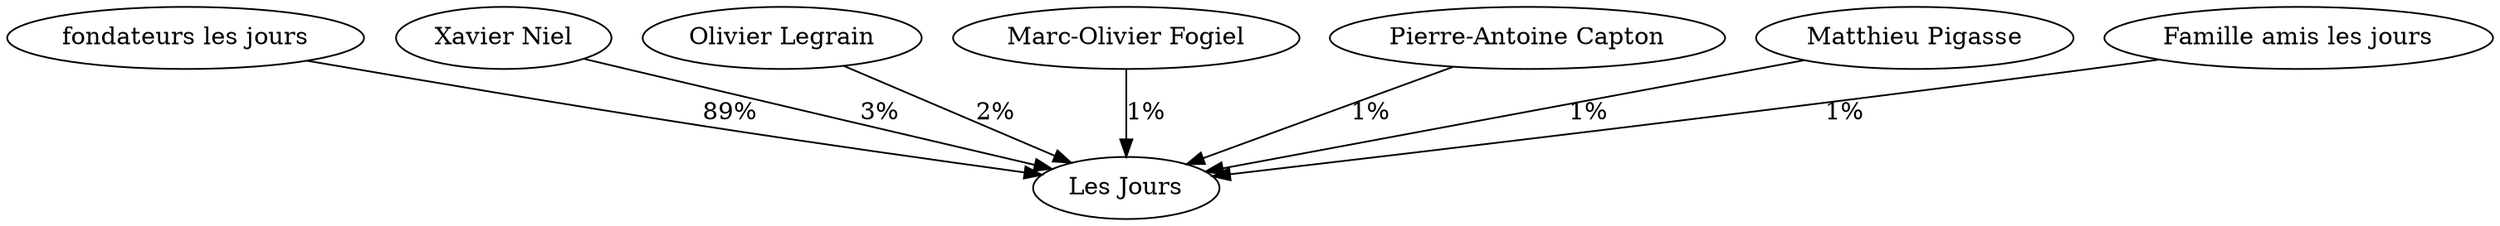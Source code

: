 digraph G {
  "fondateurs les jours" -> "Les Jours" [label="89%"];
  "Xavier Niel" -> "Les Jours" [label="3%"];
  "Olivier Legrain" -> "Les Jours" [label="2%"];
  "Marc-Olivier Fogiel" -> "Les Jours" [label="1%"];
  "Pierre-Antoine Capton" -> "Les Jours" [label="1%"];
  "Matthieu Pigasse" -> "Les Jours" [label="1%"];
  "Famille amis les jours" -> "Les Jours" [label="1%"];
}